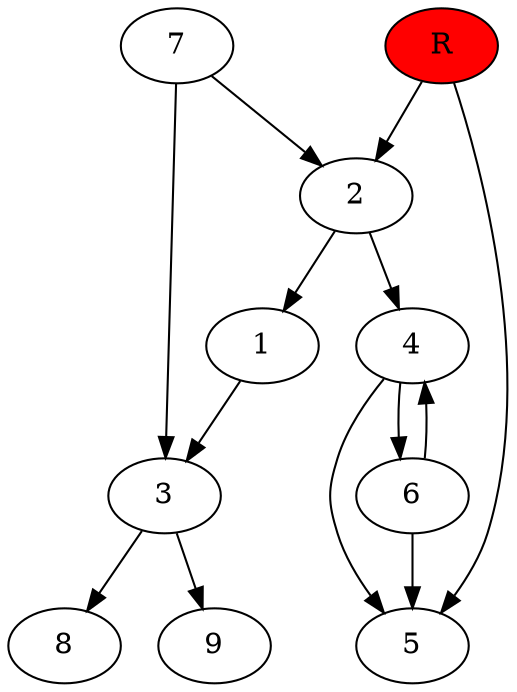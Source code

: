 digraph prb10656 {
	1
	2
	3
	4
	5
	6
	7
	8
	R [fillcolor="#ff0000" style=filled]
	1 -> 3
	2 -> 1
	2 -> 4
	3 -> 8
	3 -> 9
	4 -> 5
	4 -> 6
	6 -> 4
	6 -> 5
	7 -> 2
	7 -> 3
	R -> 2
	R -> 5
}
